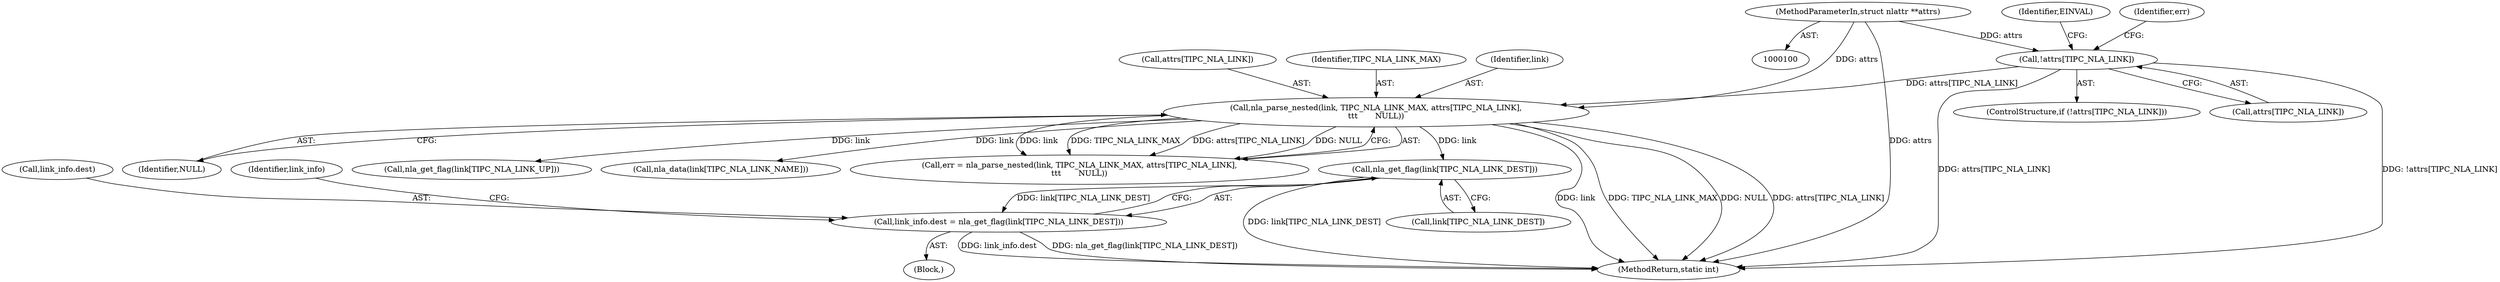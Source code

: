 digraph "0_linux_5d2be1422e02ccd697ccfcd45c85b4a26e6178e2@pointer" {
"1000132" [label="(Call,nla_get_flag(link[TIPC_NLA_LINK_DEST]))"];
"1000117" [label="(Call,nla_parse_nested(link, TIPC_NLA_LINK_MAX, attrs[TIPC_NLA_LINK],\n\t\t\t       NULL))"];
"1000108" [label="(Call,!attrs[TIPC_NLA_LINK])"];
"1000102" [label="(MethodParameterIn,struct nlattr **attrs)"];
"1000128" [label="(Call,link_info.dest = nla_get_flag(link[TIPC_NLA_LINK_DEST]))"];
"1000128" [label="(Call,link_info.dest = nla_get_flag(link[TIPC_NLA_LINK_DEST]))"];
"1000117" [label="(Call,nla_parse_nested(link, TIPC_NLA_LINK_MAX, attrs[TIPC_NLA_LINK],\n\t\t\t       NULL))"];
"1000141" [label="(Call,nla_get_flag(link[TIPC_NLA_LINK_UP]))"];
"1000109" [label="(Call,attrs[TIPC_NLA_LINK])"];
"1000120" [label="(Call,attrs[TIPC_NLA_LINK])"];
"1000119" [label="(Identifier,TIPC_NLA_LINK_MAX)"];
"1000118" [label="(Identifier,link)"];
"1000138" [label="(Identifier,link_info)"];
"1000108" [label="(Call,!attrs[TIPC_NLA_LINK])"];
"1000129" [label="(Call,link_info.dest)"];
"1000133" [label="(Call,link[TIPC_NLA_LINK_DEST])"];
"1000107" [label="(ControlStructure,if (!attrs[TIPC_NLA_LINK]))"];
"1000103" [label="(Block,)"];
"1000163" [label="(MethodReturn,static int)"];
"1000102" [label="(MethodParameterIn,struct nlattr **attrs)"];
"1000149" [label="(Call,nla_data(link[TIPC_NLA_LINK_NAME]))"];
"1000116" [label="(Identifier,err)"];
"1000115" [label="(Call,err = nla_parse_nested(link, TIPC_NLA_LINK_MAX, attrs[TIPC_NLA_LINK],\n\t\t\t       NULL))"];
"1000132" [label="(Call,nla_get_flag(link[TIPC_NLA_LINK_DEST]))"];
"1000114" [label="(Identifier,EINVAL)"];
"1000123" [label="(Identifier,NULL)"];
"1000132" -> "1000128"  [label="AST: "];
"1000132" -> "1000133"  [label="CFG: "];
"1000133" -> "1000132"  [label="AST: "];
"1000128" -> "1000132"  [label="CFG: "];
"1000132" -> "1000163"  [label="DDG: link[TIPC_NLA_LINK_DEST]"];
"1000132" -> "1000128"  [label="DDG: link[TIPC_NLA_LINK_DEST]"];
"1000117" -> "1000132"  [label="DDG: link"];
"1000117" -> "1000115"  [label="AST: "];
"1000117" -> "1000123"  [label="CFG: "];
"1000118" -> "1000117"  [label="AST: "];
"1000119" -> "1000117"  [label="AST: "];
"1000120" -> "1000117"  [label="AST: "];
"1000123" -> "1000117"  [label="AST: "];
"1000115" -> "1000117"  [label="CFG: "];
"1000117" -> "1000163"  [label="DDG: link"];
"1000117" -> "1000163"  [label="DDG: TIPC_NLA_LINK_MAX"];
"1000117" -> "1000163"  [label="DDG: NULL"];
"1000117" -> "1000163"  [label="DDG: attrs[TIPC_NLA_LINK]"];
"1000117" -> "1000115"  [label="DDG: link"];
"1000117" -> "1000115"  [label="DDG: TIPC_NLA_LINK_MAX"];
"1000117" -> "1000115"  [label="DDG: attrs[TIPC_NLA_LINK]"];
"1000117" -> "1000115"  [label="DDG: NULL"];
"1000108" -> "1000117"  [label="DDG: attrs[TIPC_NLA_LINK]"];
"1000102" -> "1000117"  [label="DDG: attrs"];
"1000117" -> "1000141"  [label="DDG: link"];
"1000117" -> "1000149"  [label="DDG: link"];
"1000108" -> "1000107"  [label="AST: "];
"1000108" -> "1000109"  [label="CFG: "];
"1000109" -> "1000108"  [label="AST: "];
"1000114" -> "1000108"  [label="CFG: "];
"1000116" -> "1000108"  [label="CFG: "];
"1000108" -> "1000163"  [label="DDG: !attrs[TIPC_NLA_LINK]"];
"1000108" -> "1000163"  [label="DDG: attrs[TIPC_NLA_LINK]"];
"1000102" -> "1000108"  [label="DDG: attrs"];
"1000102" -> "1000100"  [label="AST: "];
"1000102" -> "1000163"  [label="DDG: attrs"];
"1000128" -> "1000103"  [label="AST: "];
"1000129" -> "1000128"  [label="AST: "];
"1000138" -> "1000128"  [label="CFG: "];
"1000128" -> "1000163"  [label="DDG: nla_get_flag(link[TIPC_NLA_LINK_DEST])"];
"1000128" -> "1000163"  [label="DDG: link_info.dest"];
}

